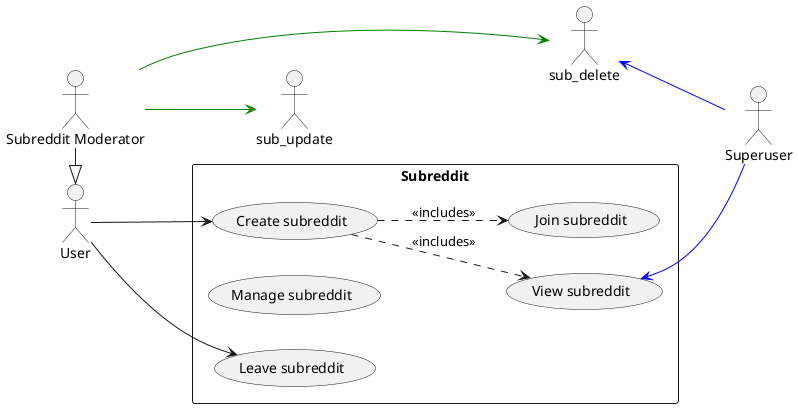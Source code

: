 @startuml
skinparam packageStyle rectangle
left to right direction
actor "User" as user
actor "Subreddit Moderator" as mod
actor "Superuser" as su
mod -|> user

rectangle Subreddit as sub {
  usecase "Create subreddit" as sub_create
  usecase "View subreddit" as sub_read
  usecase "Manage subreddit" as sub_manage

  usecase "Join subreddit" as sub_join
  usecase "Leave subreddit" as sub_leave
}

user --> sub_create
user --> sub_leave

mod -[#green]-> sub_delete
mod -[#green]-> sub_update

sub_read    <-[#blue]- su
sub_delete  <-[#blue]- su

sub_create ..> sub_read : <<includes>>
sub_create ..> sub_join : <<includes>>

@enduml
